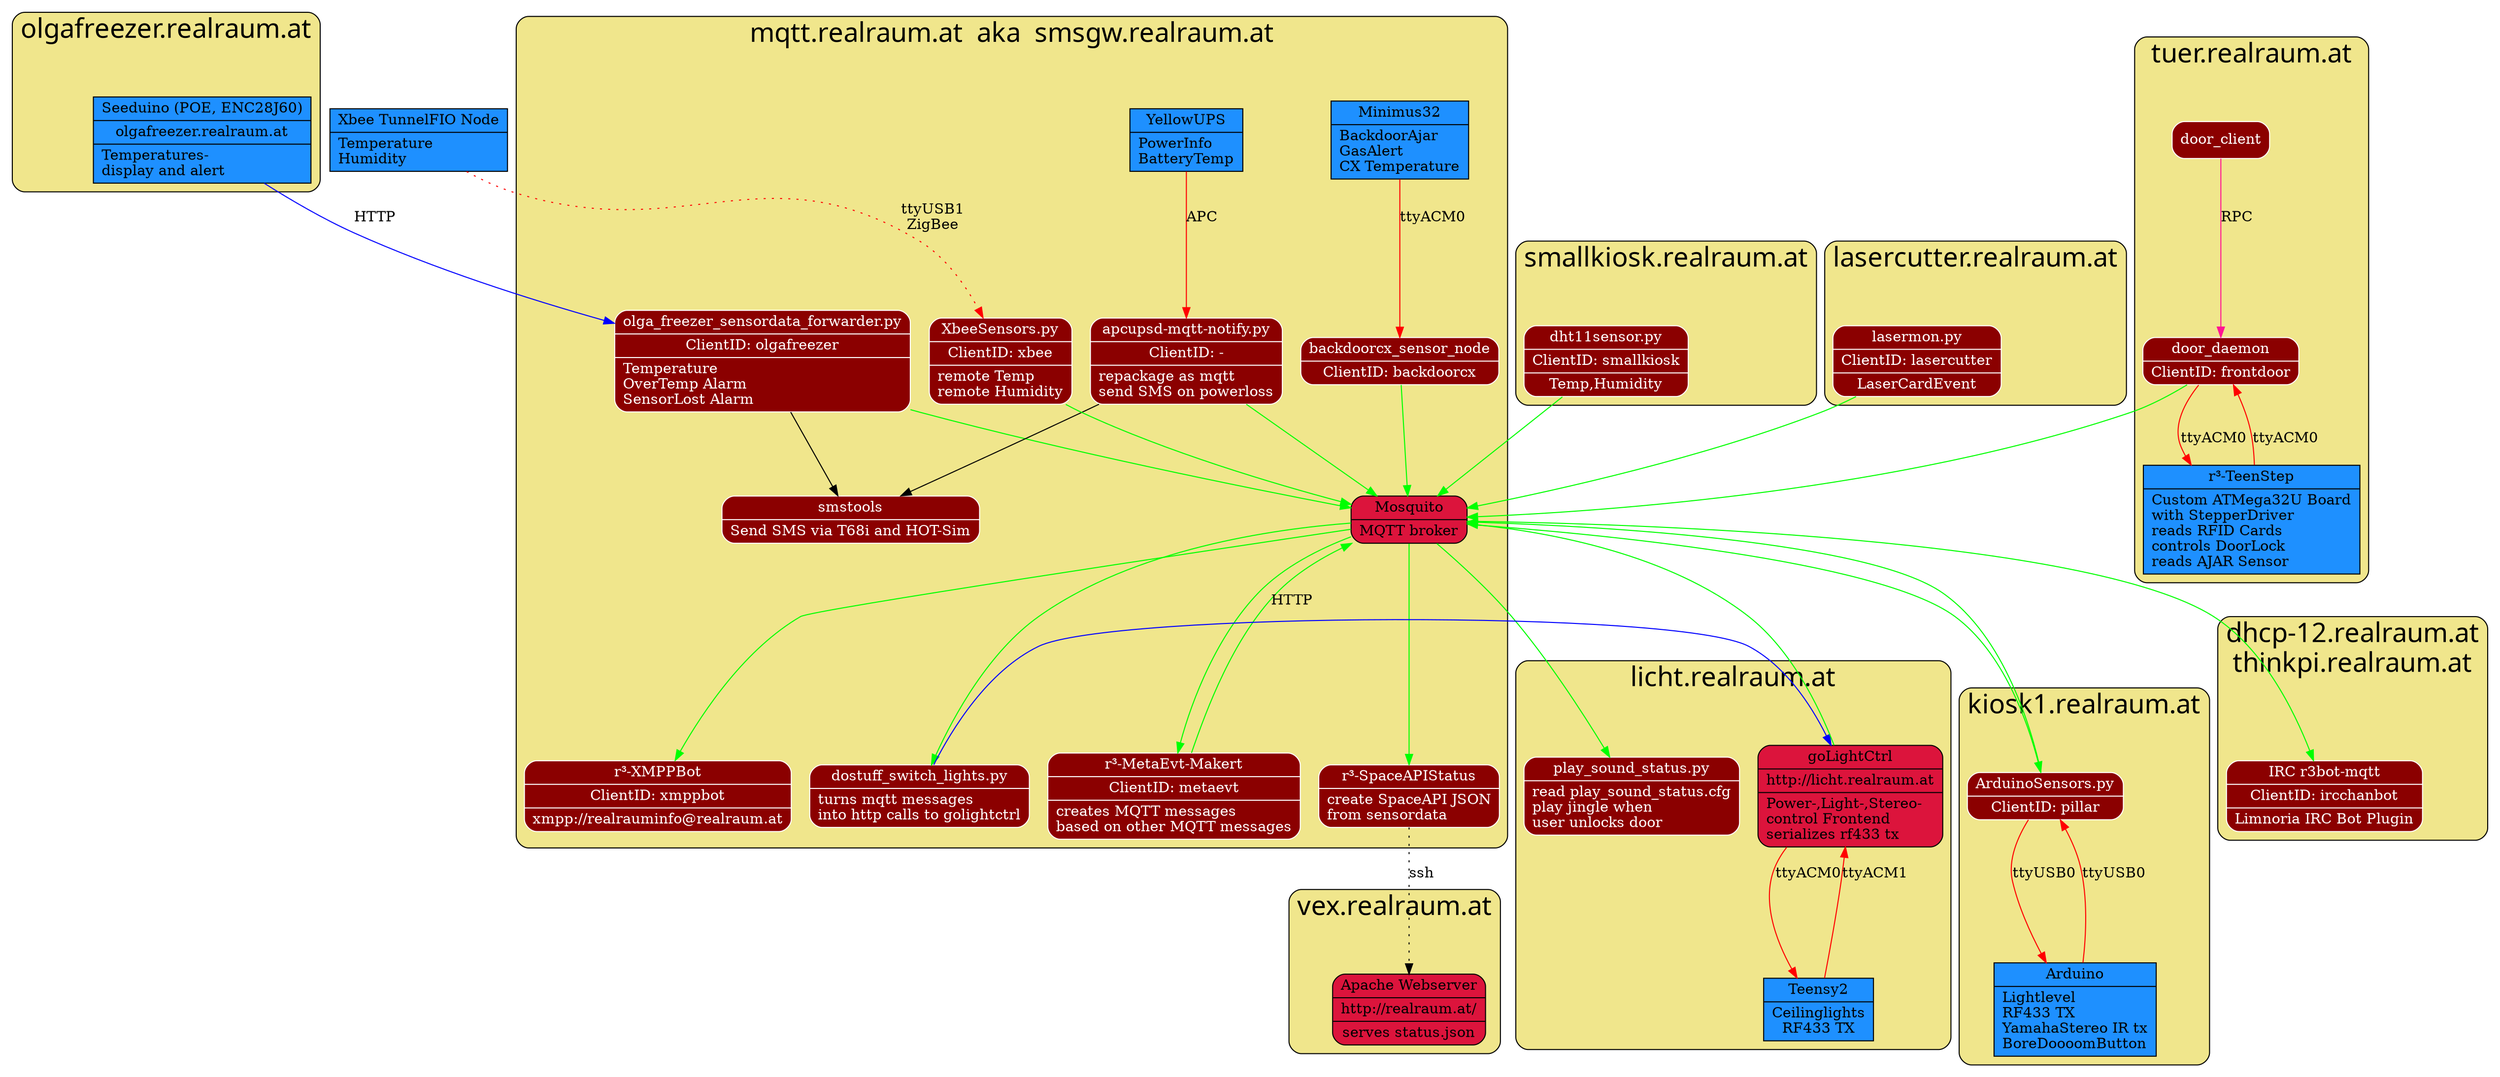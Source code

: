 digraph doorsensornodes {
  fontsize = 26
  fontname = UbuntuMono
  node [ shape = "record", style="rounded,filled" fillcolor=DarkRed target="_graphviz" fontcolor=white color=white]

/**** Nodes and Clusters *****/

  subgraph clustervex {
    label = "vex.realraum.at"
    style="rounded,filled"   fillcolor=Khaki

    apache [fillcolor="Crimson" fontcolor=Black color=Black  label = "{Apache Webserver|http://realraum.at/|serves status.json}" href="http://realraum.at/status.json"]
  }

  subgraph clustermqtt {
    label = "mqtt.realraum.at  aka  smsgw.realraum.at"
    style="rounded,filled"   fillcolor=Khaki

    /* Software */
    smstools [label = "{smstools|Send SMS via T68i and HOT-Sim}"]
    mosquito [label = "{Mosquito|MQTT broker}" fillcolor="Crimson" fontcolor=Black color=Black]
    backdoorcx_sensor_node [label="{backdoorcx_sensor_node|ClientID: backdoorcx}" href="https://github.com/realraum/door_and_sensors/tree/master/backdoorcx_sensor_node"]
    r3_metaevt_maker [label="{r³-MetaEvt-Makert|ClientID: metaevt|creates MQTT messages\lbased on other MQTT messages\l}" href="https://github.com/realraum/door_and_sensors/tree/master/r3-metaevt-maker"]
    r3_spaceapistatus [label="{r³-SpaceAPIStatus|create SpaceAPI JSON\lfrom sensordata\l}" href="https://github.com/realraum/door_and_sensors/tree/master/r3-spaceapistatus"]
    r3_xmppbot [label="{r³-XMPPBot|ClientID: xmppbot| xmpp://realrauminfo@realraum.at}" href="https://github.com/realraum/door_and_sensors/tree/master/r3-spaceapistatus"]
    dostuff_switch_lights [label="{dostuff_switch_lights.py|turns mqtt messages\linto http calls to golightctrl}" href="https://github.com/realraum/door_and_sensors/blob/master/scripts/dostuff_switch_lights.py"]
    olga_freezer_sensordata_forwarder  [label="{olga_freezer_sensordata_forwarder.py|ClientID: olgafreezer|Temperature\lOverTemp Alarm\lSensorLost Alarm\l}" href="https://github.com/realraum/door_and_sensors/blob/master/scripts/olga_freezer_sensordata_forwarder.py"]
    apcupsd_mqtt_notify  [label="{apcupsd-mqtt-notify.py|ClientID: -|repackage as mqtt\lsend SMS on powerloss}" href="https://github.com/realraum/door_and_sensors/blob/master/scripts/apcupsd-mqtt-notify.py"]
    xbeesensors [label = "{XbeeSensors.py|ClientID: xbee|remote Temp\lremote Humidity\l}" href="https://github.com/realraum/door_and_sensors/blob/master/scripts/xbeesensors.py"]

    /* Hardware */
    backdoorminimus [style="filled" fillcolor="DodgerBlue" color=black fontcolor=black label = "{Minimus32|BackdoorAjar\lGasAlert\lCX Temperature\l}"]
    YellowUPS [style="filled" fillcolor="DodgerBlue" color=black fontcolor=black label = "{YellowUPS|PowerInfo\lBatteryTemp\l}"]
  }

  subgraph clustertuer {
    label = "tuer.realraum.at"
    style="rounded,filled"   fillcolor=Khaki

    /* Software */
    door_client  [href="https://github.com/realraum/door_and_sensors/tree/master/door_client"]
    door_daemon  [label="{door_daemon|ClientID: frontdoor}" href="https://github.com/realraum/door_and_sensors/tree/master/door_daemon"]

    /* Hardware */
    teenstep [style="filled" fillcolor="DodgerBlue" color=black fontcolor=black label = "{r³-TeenStep|Custom ATMega32U Board\lwith StepperDriver\lreads RFID Cards\lcontrols DoorLock\lreads AJAR Sensor\l}" href="https://github.com/realraum/teenstep"]
  }

  subgraph clusterlicht {
    label = "licht.realraum.at"
    style="rounded,filled"   fillcolor=Khaki

    /* Software */
    golightctrl  [fillcolor="Crimson" fontcolor=Black color=Black label="{goLightCtrl|http://licht.realraum.at|Power-,Light-,Stereo-\lcontrol Frontend\lserializes rf433 tx\l}" href="https://github.com/realraum/deckenlichtschalter/tree/master/linux/golightctrl"]
    play_sound_status  [label="{play_sound_status.py|read play_sound_status.cfg\lplay jingle when\luser unlocks door\l}" href="https://github.com/realraum/door_and_sensors/blob/master/scripts/play-sound-status.py"]

    /* Hardware */
    ceilingteensy [style="filled" fillcolor="DodgerBlue" color=black fontcolor=black label = "{Teensy2|Ceilinglights\lRF433 TX}" href="https://github.com/realraum/deckenlichtschalter/tree/master/teensy2"]
  }

  subgraph clusterkiosk1 {
    label = "kiosk1.realraum.at"
    style="rounded,filled"   fillcolor=Khaki

    /* Software */
    arduinosensors [label = "{ArduinoSensors.py|ClientID: pillar}" href="https://github.com/realraum/door_and_sensors/blob/master/scripts/arduinosensors.py"]

    /* Hardware */
    pillararduino [style="filled" fillcolor="DodgerBlue" color=black fontcolor=black label = "{Arduino|Lightlevel\lRF433 TX\lYamahaStereo IR tx\lBoreDoooomButton\l}"]
  }
  
  subgraph clustersmallkiosk {
    label = "smallkiosk.realraum.at"
    style="rounded,filled"   fillcolor=Khaki

    /* Software */
    smallkioskdht11query [label = "{dht11sensor.py|ClientID: smallkiosk|Temp,Humidity}" href="https://github.com/realraum/door_and_sensors/blob/master/scripts/dht11sensor.py"]
  }

  subgraph clusterlaser {
    style="rounded,filled"   fillcolor=Khaki
    label = "lasercutter.realraum.at"

    /* Software */
    laserctl [label = "{lasermon.py|ClientID: lasercutter|LaserCardEvent}" href="https://github.com/realraum/laserctl/tree/master/raspberry/laser"]
  }

    subgraph clusterolgafreezer {
        style="rounded,filled"   fillcolor=Khaki
        label="olgafreezer.realraum.at"

        /* Hardware */
        olgafreezerarduino [style="filled" fillcolor="DodgerBlue" color=black fontcolor=black label = "{Seeduino (POE, ENC28J60)|olgafreezer.realraum.at|Temperatures-\ldisplay and alert\l}" href="https://github.com/realraum/olgafreezer_httpPOEtempsensor"]
    }

  subgraph clusterthinkpi {
    label = "dhcp-12.realraum.at\lthinkpi.realraum.at"
    style="rounded,filled"   fillcolor="Khaki"

    /* Software */
    ircbot [label = "{IRC r3bot-mqtt|ClientID: ircchanbot|Limnoria IRC Bot Plugin}" href="https://github.com/realraum/r3bot-mqtt"]
  }

   /* Hardware */
  outsidexbee [style="filled" fillcolor="DodgerBlue" color=black fontcolor=black label = "{Xbee TunnelFIO Node|Temperature\lHumidity\l}"]


/*
  subgraph clustergw {
    style="rounded,filled"   fillcolor=Khaki
    label = "gw.realraum.at"
  }
*/



/**** Edges *****/

 /* Serial Connections */
  pillararduino -> arduinosensors -> pillararduino [label="ttyUSB0" color="red"]
  outsidexbee -> xbeesensors  [label="ttyUSB1\lZigBee" color="red" style="dotted"]
  backdoorminimus -> backdoorcx_sensor_node [label="ttyACM0" color="red"]
  golightctrl -> ceilingteensy [label="ttyACM0" color="red"]
  ceilingteensy -> golightctrl [label="ttyACM1"  color="red"]
  YellowUPS -> apcupsd_mqtt_notify [label="APC"  color="red"]
  teenstep -> door_daemon -> teenstep [label="ttyACM0" color="red"]

/* Shell call, remote shell calls, etc */
  r3_spaceapistatus -> apache [color="black" style="dotted" label="ssh"]
  olga_freezer_sensordata_forwarder -> smstools [color = "black"]
  apcupsd_mqtt_notify -> smstools [color = "black"]

/* MQTT Messages */
  backdoorcx_sensor_node -> mosquito [color = "green"]
  mosquito -> r3_metaevt_maker -> mosquito  [color = "green"]
  mosquito -> r3_spaceapistatus  [color = "green"]
  mosquito -> r3_xmppbot  [color = "green"]
  mosquito -> dostuff_switch_lights  [color = "green"]
  olga_freezer_sensordata_forwarder -> mosquito  [color = "green"]
  apcupsd_mqtt_notify -> mosquito  [color = "green"]
  door_daemon -> mosquito  [color = "green"]
  golightctrl -> mosquito  [color = "green"]
  mosquito -> arduinosensors  [color = "green"]
  arduinosensors -> mosquito  [color = "green"]
  smallkioskdht11query -> mosquito  [color = "green"]
  xbeesensors -> mosquito  [color = "green"]
  laserctl -> mosquito  [color = "green"]
  mosquito -> play_sound_status  [color = "green"]
  mosquito -> ircbot  [color = "green"]

/* RPC */
  door_client -> door_daemon [label="RPC" color="DeepPink"]

/* HTTP */
olgafreezerarduino -> olga_freezer_sensordata_forwarder  [label="HTTP" color="Blue"]
dostuff_switch_lights -> golightctrl [label="HTTP" color="Blue"]

}
